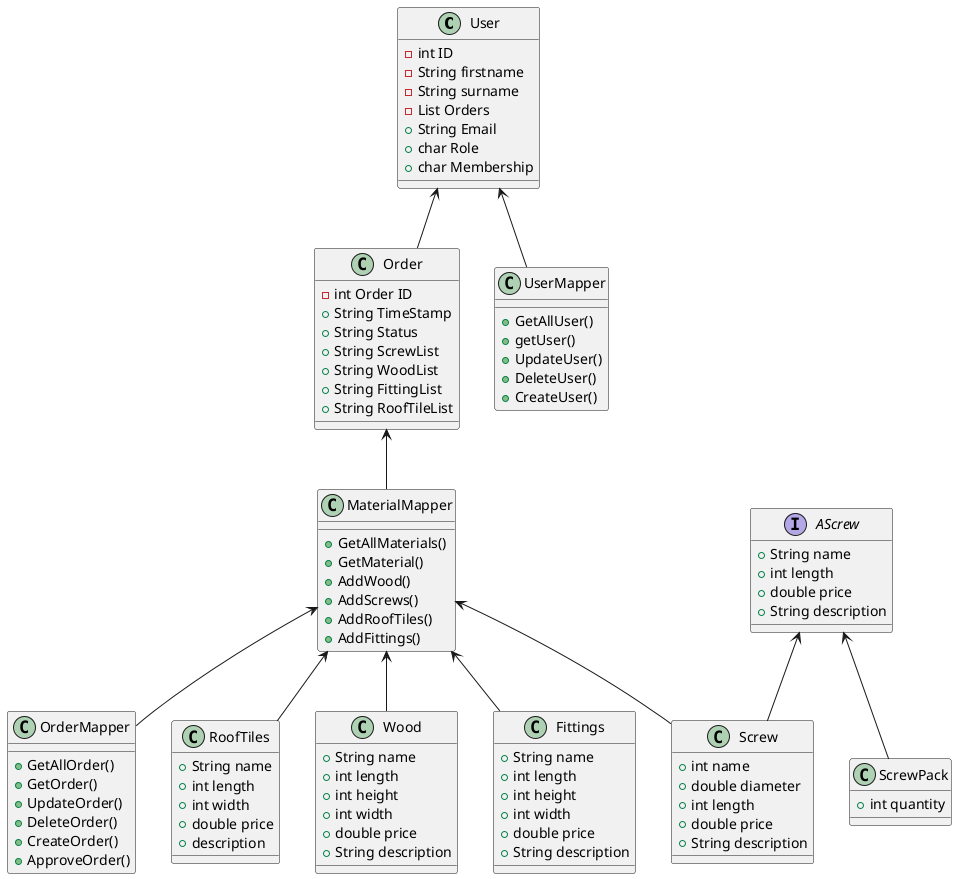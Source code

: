 @startuml
'https://plantuml.com/class-diagram

class User {
-int ID
-String firstname
-String surname
-List Orders
+String Email
+char Role
+char Membership
}

class Order {
-int Order ID
+String TimeStamp
+String Status
+String ScrewList
+String WoodList
+String FittingList
+String RoofTileList
}

class UserMapper{
+GetAllUser()
+getUser()
+UpdateUser()
+DeleteUser()
+CreateUser()
}


class OrderMapper{
+GetAllOrder()
+GetOrder()
+UpdateOrder()
+DeleteOrder()
+CreateOrder()
+ApproveOrder()
}

class MaterialMapper{
+GetAllMaterials()
+GetMaterial()
+AddWood()
+AddScrews()
+AddRoofTiles()
+AddFittings()

}

class RoofTiles{
+String name
+int length
+int width
+double price
+description
}

class Wood{
+String name
+int length
+int height
+int width
+double price
+String description
}

class Fittings{
+String name
+int length
+int height
+int width
+double price
+String description

}

interface AScrew{
+String name
+int length
+double price
+String description

}

class ScrewPack{
+int quantity
}

class Screw{
+int name
+double diameter
+int length
+double price
+String description
}


User <-- Order
MaterialMapper <-- Wood
MaterialMapper <-- Screw
MaterialMapper <-- Fittings
MaterialMapper <-- RoofTiles

User <-- UserMapper
Order <-- MaterialMapper
MaterialMapper <--OrderMapper



AScrew <-- ScrewPack
AScrew <-- Screw

@enduml
